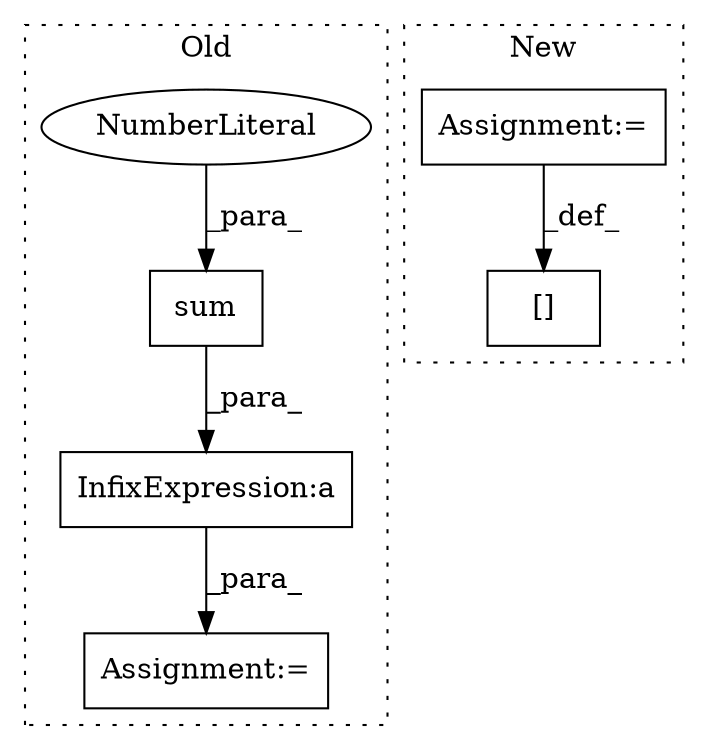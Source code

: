 digraph G {
subgraph cluster0 {
1 [label="sum" a="32" s="5193,5198" l="4,1" shape="box"];
3 [label="Assignment:=" a="7" s="5140" l="1" shape="box"];
4 [label="NumberLiteral" a="34" s="5197" l="1" shape="ellipse"];
5 [label="InfixExpression:a" a="27" s="5199" l="3" shape="box"];
label = "Old";
style="dotted";
}
subgraph cluster1 {
2 [label="[]" a="2" s="5444,5476" l="18,1" shape="box"];
6 [label="Assignment:=" a="7" s="5364" l="1" shape="box"];
label = "New";
style="dotted";
}
1 -> 5 [label="_para_"];
4 -> 1 [label="_para_"];
5 -> 3 [label="_para_"];
6 -> 2 [label="_def_"];
}